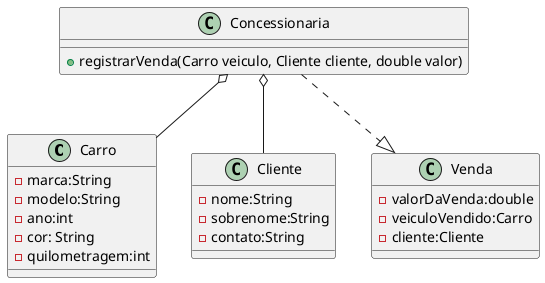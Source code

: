 @startuml

class Carro{
-marca:String
-modelo:String
-ano:int
-cor: String
-quilometragem:int
}
class Cliente{
-nome:String
-sobrenome:String
-contato:String
}
class Venda{
-valorDaVenda:double
-veiculoVendido:Carro
-cliente:Cliente
}
class Concessionaria{
+registrarVenda(Carro veiculo, Cliente cliente, double valor)
}

Concessionaria o-- Cliente
Concessionaria o-- Carro
Concessionaria ..|> Venda

@enduml
